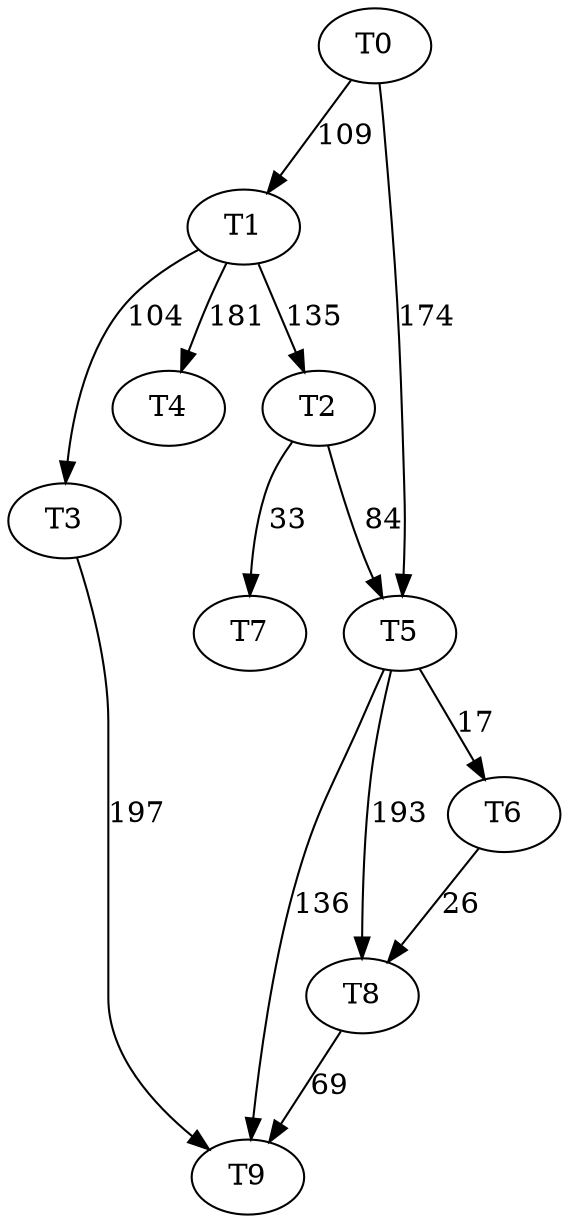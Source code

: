 digraph graf_wazony {
	0 [label=T0]
	1 [label=T1]
	2 [label=T2]
	3 [label=T3]
	4 [label=T4]
	5 [label=T5]
	6 [label=T6]
	7 [label=T7]
	8 [label=T8]
	9 [label=T9]
	0 -> 1 [label=109]
	0 -> 5 [label=174]
	1 -> 2 [label=135]
	1 -> 3 [label=104]
	1 -> 4 [label=181]
	2 -> 5 [label=84]
	2 -> 7 [label=33]
	3 -> 9 [label=197]
	5 -> 6 [label=17]
	5 -> 8 [label=193]
	5 -> 9 [label=136]
	6 -> 8 [label=26]
	8 -> 9 [label=69]
}
